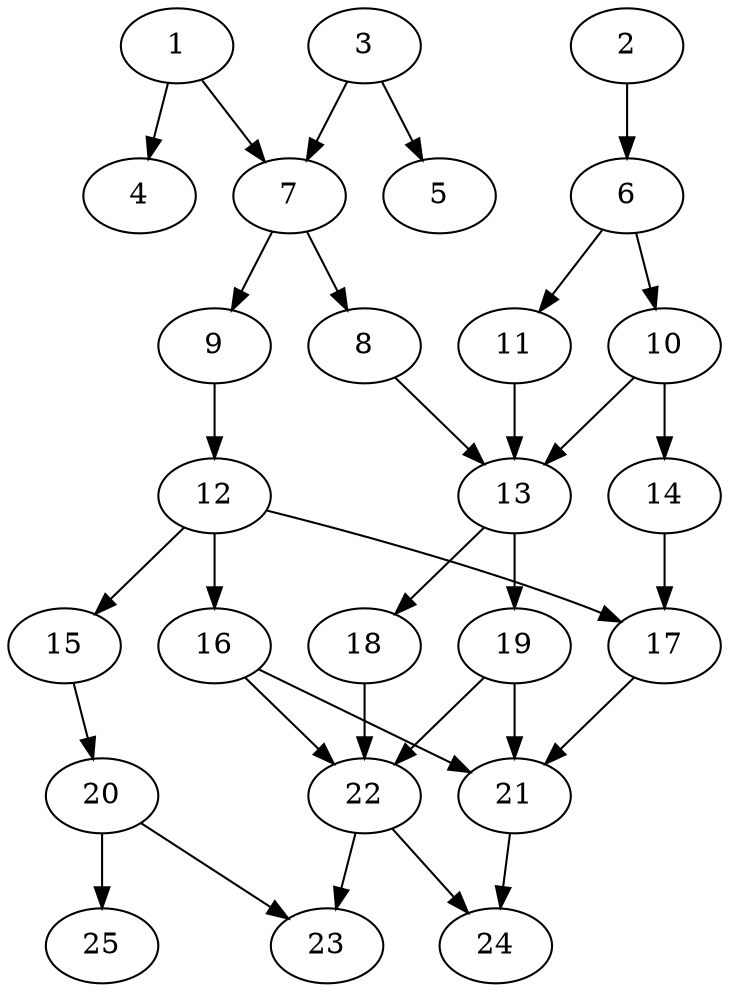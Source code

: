 // DAG automatically generated by daggen at Thu Oct  3 14:00:39 2019
// ./daggen --dot -n 25 --ccr 0.5 --fat 0.5 --regular 0.5 --density 0.6 --mindata 5242880 --maxdata 52428800 
digraph G {
  1 [size="88207360", alpha="0.15", expect_size="44103680"] 
  1 -> 4 [size ="44103680"]
  1 -> 7 [size ="44103680"]
  2 [size="47814656", alpha="0.13", expect_size="23907328"] 
  2 -> 6 [size ="23907328"]
  3 [size="58437632", alpha="0.19", expect_size="29218816"] 
  3 -> 5 [size ="29218816"]
  3 -> 7 [size ="29218816"]
  4 [size="64876544", alpha="0.11", expect_size="32438272"] 
  5 [size="93059072", alpha="0.14", expect_size="46529536"] 
  6 [size="89812992", alpha="0.20", expect_size="44906496"] 
  6 -> 10 [size ="44906496"]
  6 -> 11 [size ="44906496"]
  7 [size="78209024", alpha="0.14", expect_size="39104512"] 
  7 -> 8 [size ="39104512"]
  7 -> 9 [size ="39104512"]
  8 [size="32251904", alpha="0.14", expect_size="16125952"] 
  8 -> 13 [size ="16125952"]
  9 [size="77307904", alpha="0.04", expect_size="38653952"] 
  9 -> 12 [size ="38653952"]
  10 [size="21254144", alpha="0.12", expect_size="10627072"] 
  10 -> 13 [size ="10627072"]
  10 -> 14 [size ="10627072"]
  11 [size="90951680", alpha="0.04", expect_size="45475840"] 
  11 -> 13 [size ="45475840"]
  12 [size="66058240", alpha="0.16", expect_size="33029120"] 
  12 -> 15 [size ="33029120"]
  12 -> 16 [size ="33029120"]
  12 -> 17 [size ="33029120"]
  13 [size="30832640", alpha="0.09", expect_size="15416320"] 
  13 -> 18 [size ="15416320"]
  13 -> 19 [size ="15416320"]
  14 [size="24678400", alpha="0.20", expect_size="12339200"] 
  14 -> 17 [size ="12339200"]
  15 [size="74579968", alpha="0.02", expect_size="37289984"] 
  15 -> 20 [size ="37289984"]
  16 [size="48435200", alpha="0.19", expect_size="24217600"] 
  16 -> 21 [size ="24217600"]
  16 -> 22 [size ="24217600"]
  17 [size="46561280", alpha="0.00", expect_size="23280640"] 
  17 -> 21 [size ="23280640"]
  18 [size="18030592", alpha="0.07", expect_size="9015296"] 
  18 -> 22 [size ="9015296"]
  19 [size="84287488", alpha="0.07", expect_size="42143744"] 
  19 -> 21 [size ="42143744"]
  19 -> 22 [size ="42143744"]
  20 [size="10657792", alpha="0.04", expect_size="5328896"] 
  20 -> 23 [size ="5328896"]
  20 -> 25 [size ="5328896"]
  21 [size="67639296", alpha="0.18", expect_size="33819648"] 
  21 -> 24 [size ="33819648"]
  22 [size="87095296", alpha="0.20", expect_size="43547648"] 
  22 -> 23 [size ="43547648"]
  22 -> 24 [size ="43547648"]
  23 [size="69083136", alpha="0.11", expect_size="34541568"] 
  24 [size="16181248", alpha="0.14", expect_size="8090624"] 
  25 [size="15673344", alpha="0.15", expect_size="7836672"] 
}
